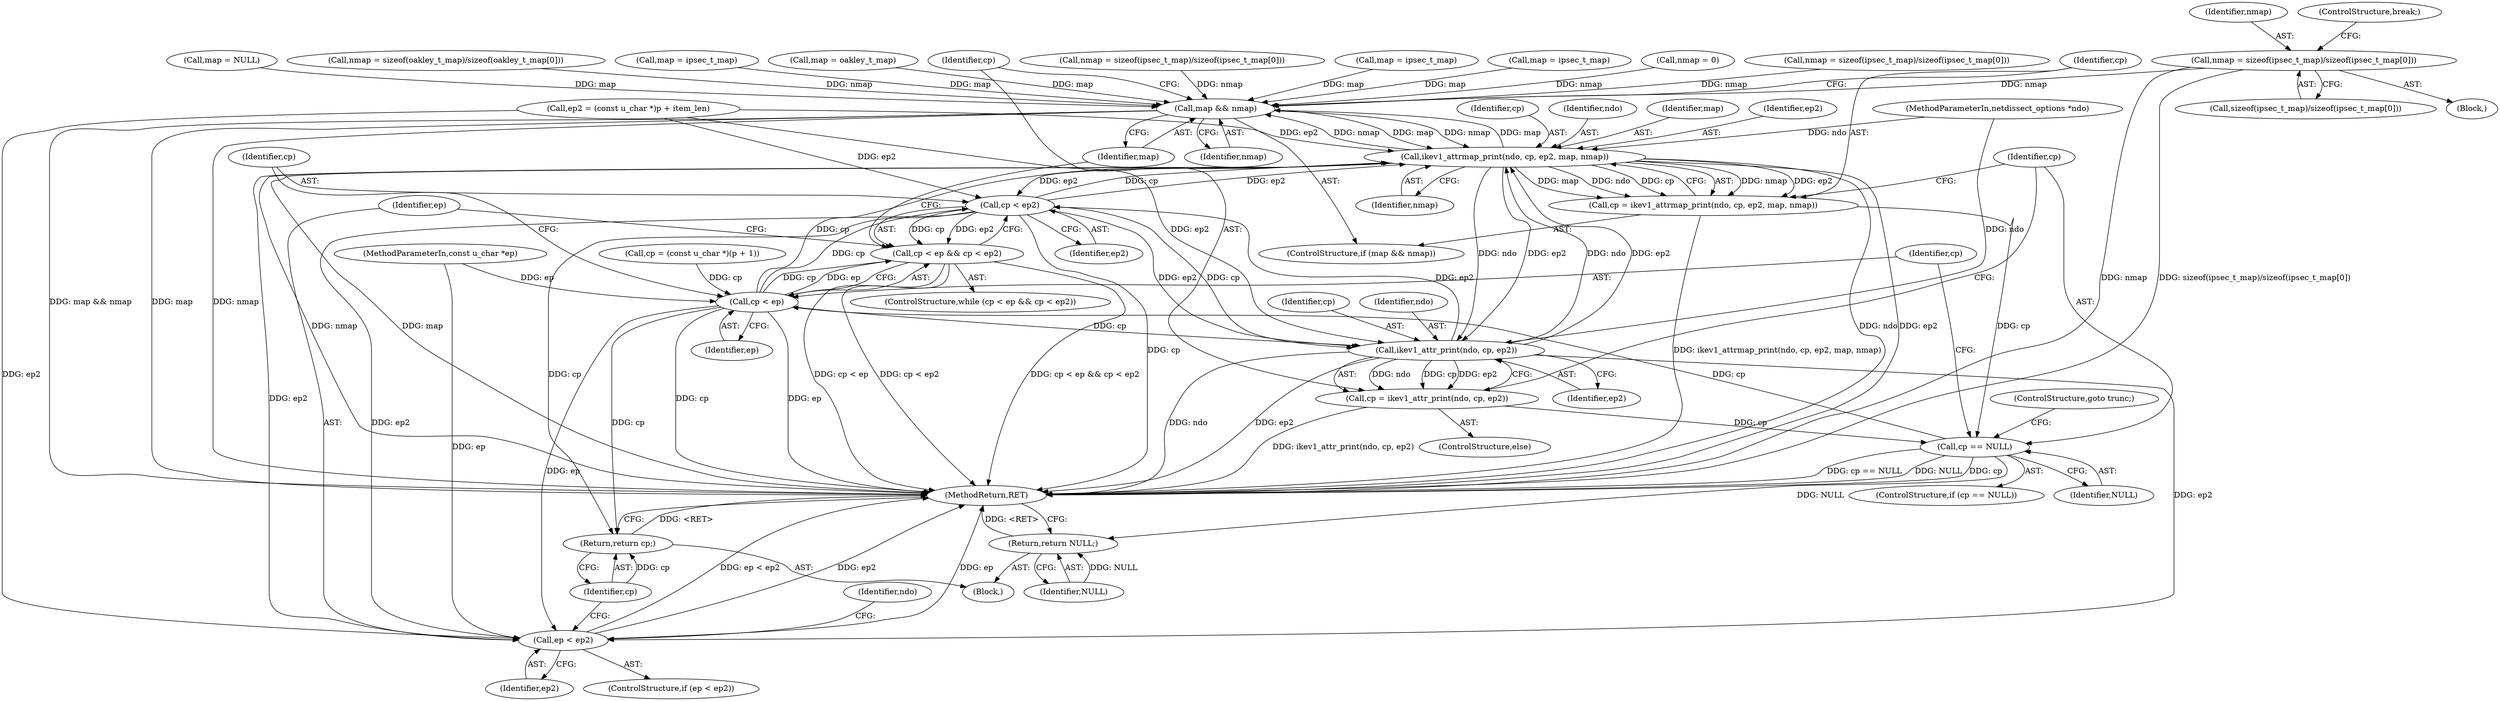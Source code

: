 digraph "0_tcpdump_e0a5a02b0fc1900a69d6c37ed0aab36fb8494e6d_2@API" {
"1000216" [label="(Call,nmap = sizeof(ipsec_t_map)/sizeof(ipsec_t_map[0]))"];
"1000286" [label="(Call,map && nmap)"];
"1000291" [label="(Call,ikev1_attrmap_print(ndo, cp, ep2, map, nmap))"];
"1000281" [label="(Call,cp < ep2)"];
"1000277" [label="(Call,cp < ep && cp < ep2)"];
"1000300" [label="(Call,ikev1_attr_print(ndo, cp, ep2))"];
"1000298" [label="(Call,cp = ikev1_attr_print(ndo, cp, ep2))"];
"1000305" [label="(Call,cp == NULL)"];
"1000278" [label="(Call,cp < ep)"];
"1000310" [label="(Call,ep < ep2)"];
"1000317" [label="(Return,return cp;)"];
"1000327" [label="(Return,return NULL;)"];
"1000289" [label="(Call,cp = ikev1_attrmap_print(ndo, cp, ep2, map, nmap))"];
"1000282" [label="(Identifier,cp)"];
"1000262" [label="(Call,cp = (const u_char *)(p + 1))"];
"1000218" [label="(Call,sizeof(ipsec_t_map)/sizeof(ipsec_t_map[0]))"];
"1000317" [label="(Return,return cp;)"];
"1000306" [label="(Identifier,cp)"];
"1000110" [label="(Block,)"];
"1000291" [label="(Call,ikev1_attrmap_print(ndo, cp, ep2, map, nmap))"];
"1000233" [label="(Call,nmap = 0)"];
"1000276" [label="(ControlStructure,while (cp < ep && cp < ep2))"];
"1000285" [label="(ControlStructure,if (map && nmap))"];
"1000216" [label="(Call,nmap = sizeof(ipsec_t_map)/sizeof(ipsec_t_map[0]))"];
"1000192" [label="(Call,map = ipsec_t_map)"];
"1000213" [label="(Call,map = ipsec_t_map)"];
"1000311" [label="(Identifier,ep)"];
"1000312" [label="(Identifier,ep2)"];
"1000315" [label="(Identifier,ndo)"];
"1000278" [label="(Call,cp < ep)"];
"1000171" [label="(Call,map = ipsec_t_map)"];
"1000298" [label="(Call,cp = ikev1_attr_print(ndo, cp, ep2))"];
"1000279" [label="(Identifier,cp)"];
"1000290" [label="(Identifier,cp)"];
"1000302" [label="(Identifier,cp)"];
"1000288" [label="(Identifier,nmap)"];
"1000174" [label="(Call,nmap = sizeof(ipsec_t_map)/sizeof(ipsec_t_map[0]))"];
"1000305" [label="(Call,cp == NULL)"];
"1000318" [label="(Identifier,cp)"];
"1000217" [label="(Identifier,nmap)"];
"1000283" [label="(Identifier,ep2)"];
"1000230" [label="(Call,map = NULL)"];
"1000296" [label="(Identifier,nmap)"];
"1000269" [label="(Call,ep2 = (const u_char *)p + item_len)"];
"1000304" [label="(ControlStructure,if (cp == NULL))"];
"1000153" [label="(Call,nmap = sizeof(oakley_t_map)/sizeof(oakley_t_map[0]))"];
"1000328" [label="(Identifier,NULL)"];
"1000289" [label="(Call,cp = ikev1_attrmap_print(ndo, cp, ep2, map, nmap))"];
"1000307" [label="(Identifier,NULL)"];
"1000286" [label="(Call,map && nmap)"];
"1000303" [label="(Identifier,ep2)"];
"1000294" [label="(Identifier,ep2)"];
"1000297" [label="(ControlStructure,else)"];
"1000299" [label="(Identifier,cp)"];
"1000329" [label="(MethodReturn,RET)"];
"1000280" [label="(Identifier,ep)"];
"1000293" [label="(Identifier,cp)"];
"1000277" [label="(Call,cp < ep && cp < ep2)"];
"1000225" [label="(ControlStructure,break;)"];
"1000300" [label="(Call,ikev1_attr_print(ndo, cp, ep2))"];
"1000281" [label="(Call,cp < ep2)"];
"1000309" [label="(ControlStructure,if (ep < ep2))"];
"1000292" [label="(Identifier,ndo)"];
"1000287" [label="(Identifier,map)"];
"1000301" [label="(Identifier,ndo)"];
"1000150" [label="(Call,map = oakley_t_map)"];
"1000195" [label="(Call,nmap = sizeof(ipsec_t_map)/sizeof(ipsec_t_map[0]))"];
"1000310" [label="(Call,ep < ep2)"];
"1000141" [label="(Block,)"];
"1000295" [label="(Identifier,map)"];
"1000105" [label="(MethodParameterIn,const u_char *ep)"];
"1000308" [label="(ControlStructure,goto trunc;)"];
"1000327" [label="(Return,return NULL;)"];
"1000101" [label="(MethodParameterIn,netdissect_options *ndo)"];
"1000216" -> "1000141"  [label="AST: "];
"1000216" -> "1000218"  [label="CFG: "];
"1000217" -> "1000216"  [label="AST: "];
"1000218" -> "1000216"  [label="AST: "];
"1000225" -> "1000216"  [label="CFG: "];
"1000216" -> "1000329"  [label="DDG: nmap"];
"1000216" -> "1000329"  [label="DDG: sizeof(ipsec_t_map)/sizeof(ipsec_t_map[0])"];
"1000216" -> "1000286"  [label="DDG: nmap"];
"1000286" -> "1000285"  [label="AST: "];
"1000286" -> "1000287"  [label="CFG: "];
"1000286" -> "1000288"  [label="CFG: "];
"1000287" -> "1000286"  [label="AST: "];
"1000288" -> "1000286"  [label="AST: "];
"1000290" -> "1000286"  [label="CFG: "];
"1000299" -> "1000286"  [label="CFG: "];
"1000286" -> "1000329"  [label="DDG: map && nmap"];
"1000286" -> "1000329"  [label="DDG: map"];
"1000286" -> "1000329"  [label="DDG: nmap"];
"1000171" -> "1000286"  [label="DDG: map"];
"1000150" -> "1000286"  [label="DDG: map"];
"1000213" -> "1000286"  [label="DDG: map"];
"1000230" -> "1000286"  [label="DDG: map"];
"1000291" -> "1000286"  [label="DDG: map"];
"1000291" -> "1000286"  [label="DDG: nmap"];
"1000192" -> "1000286"  [label="DDG: map"];
"1000153" -> "1000286"  [label="DDG: nmap"];
"1000195" -> "1000286"  [label="DDG: nmap"];
"1000174" -> "1000286"  [label="DDG: nmap"];
"1000233" -> "1000286"  [label="DDG: nmap"];
"1000286" -> "1000291"  [label="DDG: map"];
"1000286" -> "1000291"  [label="DDG: nmap"];
"1000291" -> "1000289"  [label="AST: "];
"1000291" -> "1000296"  [label="CFG: "];
"1000292" -> "1000291"  [label="AST: "];
"1000293" -> "1000291"  [label="AST: "];
"1000294" -> "1000291"  [label="AST: "];
"1000295" -> "1000291"  [label="AST: "];
"1000296" -> "1000291"  [label="AST: "];
"1000289" -> "1000291"  [label="CFG: "];
"1000291" -> "1000329"  [label="DDG: ndo"];
"1000291" -> "1000329"  [label="DDG: ep2"];
"1000291" -> "1000329"  [label="DDG: nmap"];
"1000291" -> "1000329"  [label="DDG: map"];
"1000291" -> "1000281"  [label="DDG: ep2"];
"1000291" -> "1000289"  [label="DDG: nmap"];
"1000291" -> "1000289"  [label="DDG: ep2"];
"1000291" -> "1000289"  [label="DDG: map"];
"1000291" -> "1000289"  [label="DDG: ndo"];
"1000291" -> "1000289"  [label="DDG: cp"];
"1000300" -> "1000291"  [label="DDG: ndo"];
"1000300" -> "1000291"  [label="DDG: ep2"];
"1000101" -> "1000291"  [label="DDG: ndo"];
"1000281" -> "1000291"  [label="DDG: cp"];
"1000281" -> "1000291"  [label="DDG: ep2"];
"1000278" -> "1000291"  [label="DDG: cp"];
"1000269" -> "1000291"  [label="DDG: ep2"];
"1000291" -> "1000300"  [label="DDG: ndo"];
"1000291" -> "1000300"  [label="DDG: ep2"];
"1000291" -> "1000310"  [label="DDG: ep2"];
"1000281" -> "1000277"  [label="AST: "];
"1000281" -> "1000283"  [label="CFG: "];
"1000282" -> "1000281"  [label="AST: "];
"1000283" -> "1000281"  [label="AST: "];
"1000277" -> "1000281"  [label="CFG: "];
"1000281" -> "1000329"  [label="DDG: cp"];
"1000281" -> "1000277"  [label="DDG: cp"];
"1000281" -> "1000277"  [label="DDG: ep2"];
"1000278" -> "1000281"  [label="DDG: cp"];
"1000300" -> "1000281"  [label="DDG: ep2"];
"1000269" -> "1000281"  [label="DDG: ep2"];
"1000281" -> "1000300"  [label="DDG: cp"];
"1000281" -> "1000300"  [label="DDG: ep2"];
"1000281" -> "1000310"  [label="DDG: ep2"];
"1000281" -> "1000317"  [label="DDG: cp"];
"1000277" -> "1000276"  [label="AST: "];
"1000277" -> "1000278"  [label="CFG: "];
"1000278" -> "1000277"  [label="AST: "];
"1000287" -> "1000277"  [label="CFG: "];
"1000311" -> "1000277"  [label="CFG: "];
"1000277" -> "1000329"  [label="DDG: cp < ep"];
"1000277" -> "1000329"  [label="DDG: cp < ep2"];
"1000277" -> "1000329"  [label="DDG: cp < ep && cp < ep2"];
"1000278" -> "1000277"  [label="DDG: cp"];
"1000278" -> "1000277"  [label="DDG: ep"];
"1000300" -> "1000298"  [label="AST: "];
"1000300" -> "1000303"  [label="CFG: "];
"1000301" -> "1000300"  [label="AST: "];
"1000302" -> "1000300"  [label="AST: "];
"1000303" -> "1000300"  [label="AST: "];
"1000298" -> "1000300"  [label="CFG: "];
"1000300" -> "1000329"  [label="DDG: ndo"];
"1000300" -> "1000329"  [label="DDG: ep2"];
"1000300" -> "1000298"  [label="DDG: ndo"];
"1000300" -> "1000298"  [label="DDG: cp"];
"1000300" -> "1000298"  [label="DDG: ep2"];
"1000101" -> "1000300"  [label="DDG: ndo"];
"1000278" -> "1000300"  [label="DDG: cp"];
"1000269" -> "1000300"  [label="DDG: ep2"];
"1000300" -> "1000310"  [label="DDG: ep2"];
"1000298" -> "1000297"  [label="AST: "];
"1000299" -> "1000298"  [label="AST: "];
"1000306" -> "1000298"  [label="CFG: "];
"1000298" -> "1000329"  [label="DDG: ikev1_attr_print(ndo, cp, ep2)"];
"1000298" -> "1000305"  [label="DDG: cp"];
"1000305" -> "1000304"  [label="AST: "];
"1000305" -> "1000307"  [label="CFG: "];
"1000306" -> "1000305"  [label="AST: "];
"1000307" -> "1000305"  [label="AST: "];
"1000279" -> "1000305"  [label="CFG: "];
"1000308" -> "1000305"  [label="CFG: "];
"1000305" -> "1000329"  [label="DDG: cp == NULL"];
"1000305" -> "1000329"  [label="DDG: NULL"];
"1000305" -> "1000329"  [label="DDG: cp"];
"1000305" -> "1000278"  [label="DDG: cp"];
"1000289" -> "1000305"  [label="DDG: cp"];
"1000305" -> "1000327"  [label="DDG: NULL"];
"1000278" -> "1000280"  [label="CFG: "];
"1000279" -> "1000278"  [label="AST: "];
"1000280" -> "1000278"  [label="AST: "];
"1000282" -> "1000278"  [label="CFG: "];
"1000278" -> "1000329"  [label="DDG: ep"];
"1000278" -> "1000329"  [label="DDG: cp"];
"1000262" -> "1000278"  [label="DDG: cp"];
"1000105" -> "1000278"  [label="DDG: ep"];
"1000278" -> "1000310"  [label="DDG: ep"];
"1000278" -> "1000317"  [label="DDG: cp"];
"1000310" -> "1000309"  [label="AST: "];
"1000310" -> "1000312"  [label="CFG: "];
"1000311" -> "1000310"  [label="AST: "];
"1000312" -> "1000310"  [label="AST: "];
"1000315" -> "1000310"  [label="CFG: "];
"1000318" -> "1000310"  [label="CFG: "];
"1000310" -> "1000329"  [label="DDG: ep < ep2"];
"1000310" -> "1000329"  [label="DDG: ep2"];
"1000310" -> "1000329"  [label="DDG: ep"];
"1000105" -> "1000310"  [label="DDG: ep"];
"1000269" -> "1000310"  [label="DDG: ep2"];
"1000317" -> "1000110"  [label="AST: "];
"1000317" -> "1000318"  [label="CFG: "];
"1000318" -> "1000317"  [label="AST: "];
"1000329" -> "1000317"  [label="CFG: "];
"1000317" -> "1000329"  [label="DDG: <RET>"];
"1000318" -> "1000317"  [label="DDG: cp"];
"1000327" -> "1000110"  [label="AST: "];
"1000327" -> "1000328"  [label="CFG: "];
"1000328" -> "1000327"  [label="AST: "];
"1000329" -> "1000327"  [label="CFG: "];
"1000327" -> "1000329"  [label="DDG: <RET>"];
"1000328" -> "1000327"  [label="DDG: NULL"];
"1000289" -> "1000285"  [label="AST: "];
"1000290" -> "1000289"  [label="AST: "];
"1000306" -> "1000289"  [label="CFG: "];
"1000289" -> "1000329"  [label="DDG: ikev1_attrmap_print(ndo, cp, ep2, map, nmap)"];
}
